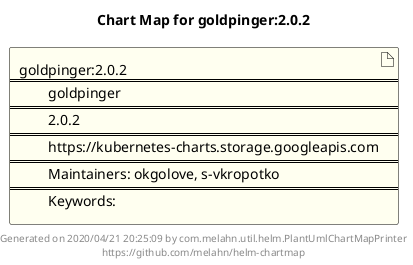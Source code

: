 @startuml
skinparam linetype ortho
skinparam backgroundColor white
skinparam usecaseBorderColor black
skinparam usecaseArrowColor LightSlateGray
skinparam artifactBorderColor black
skinparam artifactArrowColor LightSlateGray

title Chart Map for goldpinger:2.0.2

'There is one referenced Helm Chart
artifact "goldpinger:2.0.2\n====\n\tgoldpinger\n====\n\t2.0.2\n====\n\thttps://kubernetes-charts.storage.googleapis.com\n====\n\tMaintainers: okgolove, s-vkropotko\n====\n\tKeywords: " as goldpinger_2_0_2 #Ivory

'There are 0 referenced Docker Images

'Chart Dependencies

center footer Generated on 2020/04/21 20:25:09 by com.melahn.util.helm.PlantUmlChartMapPrinter\nhttps://github.com/melahn/helm-chartmap
@enduml
